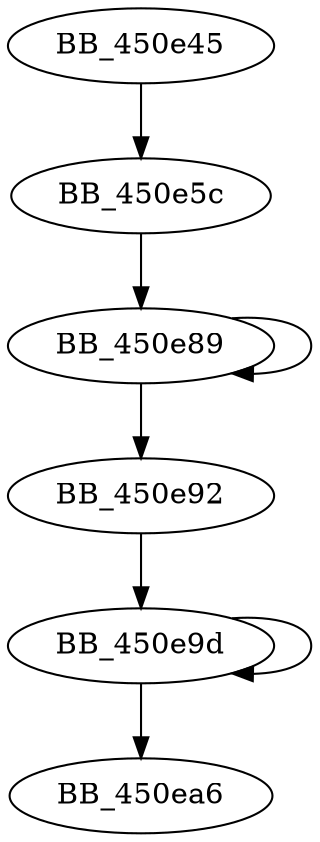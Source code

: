 DiGraph sub_450E45{
BB_450e45->BB_450e5c
BB_450e5c->BB_450e89
BB_450e89->BB_450e89
BB_450e89->BB_450e92
BB_450e92->BB_450e9d
BB_450e9d->BB_450e9d
BB_450e9d->BB_450ea6
}
